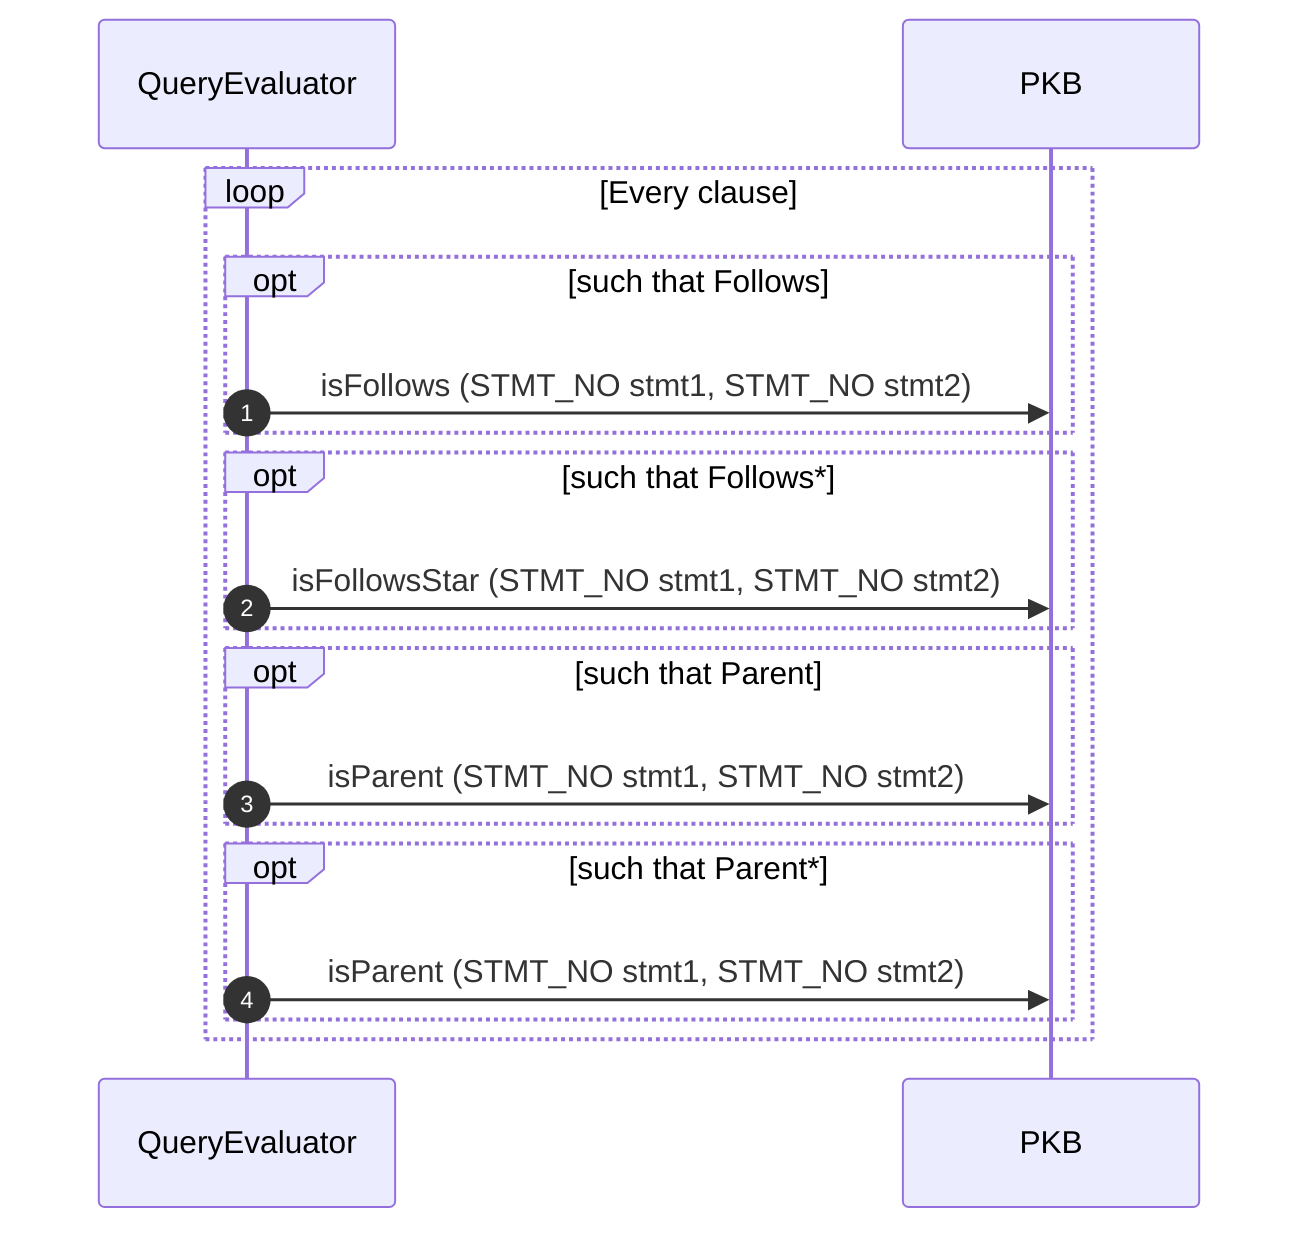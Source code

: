 sequenceDiagram
    autonumber
    participant QueryEvaluator
    participant PKB

    loop Every clause
        opt such that Follows
            QueryEvaluator->>PKB: isFollows (STMT_NO stmt1, STMT_NO stmt2)
        end
        opt such that Follows*
            QueryEvaluator->>PKB: isFollowsStar (STMT_NO stmt1, STMT_NO stmt2)
        end
        opt such that Parent
            QueryEvaluator->>PKB: isParent (STMT_NO stmt1, STMT_NO stmt2)
        end
        opt such that Parent*
            QueryEvaluator->>PKB: isParent (STMT_NO stmt1, STMT_NO stmt2)
        end
    end